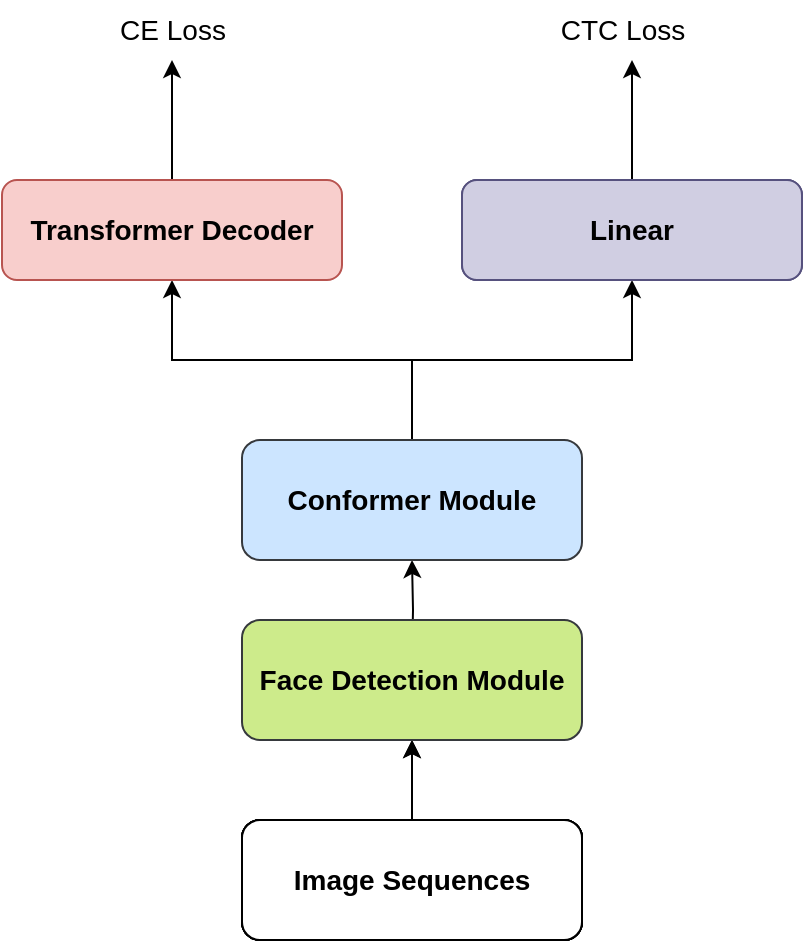 <mxfile version="20.8.3" type="github">
  <diagram id="pE2xlnz7-cDqn9axEjQr" name="第 1 页">
    <mxGraphModel dx="1434" dy="774" grid="1" gridSize="10" guides="1" tooltips="1" connect="1" arrows="1" fold="1" page="1" pageScale="1" pageWidth="827" pageHeight="1169" math="0" shadow="0">
      <root>
        <mxCell id="0" />
        <mxCell id="1" parent="0" />
        <mxCell id="L3tKkdkCrG2Vyof91Brv-3" value="" style="edgeStyle=orthogonalEdgeStyle;rounded=0;orthogonalLoop=1;jettySize=auto;html=1;" edge="1" parent="1" source="L3tKkdkCrG2Vyof91Brv-1">
          <mxGeometry relative="1" as="geometry">
            <mxPoint x="395" y="440" as="targetPoint" />
          </mxGeometry>
        </mxCell>
        <mxCell id="L3tKkdkCrG2Vyof91Brv-1" value="Image Sequences" style="rounded=1;whiteSpace=wrap;html=1;" vertex="1" parent="1">
          <mxGeometry x="310" y="480" width="170" height="60" as="geometry" />
        </mxCell>
        <mxCell id="L3tKkdkCrG2Vyof91Brv-5" value="" style="edgeStyle=orthogonalEdgeStyle;rounded=0;orthogonalLoop=1;jettySize=auto;html=1;" edge="1" parent="1" target="L3tKkdkCrG2Vyof91Brv-4">
          <mxGeometry relative="1" as="geometry">
            <mxPoint x="395" y="400" as="sourcePoint" />
          </mxGeometry>
        </mxCell>
        <mxCell id="L3tKkdkCrG2Vyof91Brv-7" style="edgeStyle=orthogonalEdgeStyle;rounded=0;orthogonalLoop=1;jettySize=auto;html=1;exitX=0.5;exitY=0;exitDx=0;exitDy=0;entryX=0.5;entryY=1;entryDx=0;entryDy=0;" edge="1" parent="1" source="L3tKkdkCrG2Vyof91Brv-4" target="L3tKkdkCrG2Vyof91Brv-14">
          <mxGeometry relative="1" as="geometry">
            <mxPoint x="510" y="230" as="targetPoint" />
          </mxGeometry>
        </mxCell>
        <mxCell id="L3tKkdkCrG2Vyof91Brv-13" style="edgeStyle=orthogonalEdgeStyle;rounded=0;orthogonalLoop=1;jettySize=auto;html=1;exitX=0.5;exitY=0;exitDx=0;exitDy=0;entryX=0.5;entryY=1;entryDx=0;entryDy=0;" edge="1" parent="1" source="L3tKkdkCrG2Vyof91Brv-4" target="L3tKkdkCrG2Vyof91Brv-15">
          <mxGeometry relative="1" as="geometry">
            <mxPoint x="280" y="230" as="targetPoint" />
          </mxGeometry>
        </mxCell>
        <mxCell id="L3tKkdkCrG2Vyof91Brv-4" value="Conformer Module" style="rounded=1;whiteSpace=wrap;html=1;fillColor=#cce5ff;strokeColor=#36393d;fontStyle=1;fontSize=14;" vertex="1" parent="1">
          <mxGeometry x="310" y="290" width="170" height="60" as="geometry" />
        </mxCell>
        <mxCell id="L3tKkdkCrG2Vyof91Brv-14" value="Linear" style="rounded=1;whiteSpace=wrap;html=1;fillColor=#d0cee2;strokeColor=#56517e;" vertex="1" parent="1">
          <mxGeometry x="420" y="160" width="170" height="50" as="geometry" />
        </mxCell>
        <mxCell id="L3tKkdkCrG2Vyof91Brv-27" value="" style="edgeStyle=orthogonalEdgeStyle;rounded=0;orthogonalLoop=1;jettySize=auto;html=1;fontSize=14;" edge="1" parent="1" source="L3tKkdkCrG2Vyof91Brv-15">
          <mxGeometry relative="1" as="geometry">
            <mxPoint x="275" y="100" as="targetPoint" />
          </mxGeometry>
        </mxCell>
        <mxCell id="L3tKkdkCrG2Vyof91Brv-15" value="Transformer Decoder" style="rounded=1;whiteSpace=wrap;html=1;fillColor=#f8cecc;strokeColor=#b85450;fontStyle=1;fontSize=14;" vertex="1" parent="1">
          <mxGeometry x="190" y="160" width="170" height="50" as="geometry" />
        </mxCell>
        <mxCell id="L3tKkdkCrG2Vyof91Brv-16" value="Image Sequences" style="rounded=1;whiteSpace=wrap;html=1;" vertex="1" parent="1">
          <mxGeometry x="310" y="480" width="170" height="60" as="geometry" />
        </mxCell>
        <mxCell id="L3tKkdkCrG2Vyof91Brv-18" value="Image Sequences" style="rounded=1;whiteSpace=wrap;html=1;fontStyle=1" vertex="1" parent="1">
          <mxGeometry x="310" y="480" width="170" height="60" as="geometry" />
        </mxCell>
        <mxCell id="L3tKkdkCrG2Vyof91Brv-29" value="" style="edgeStyle=orthogonalEdgeStyle;rounded=0;orthogonalLoop=1;jettySize=auto;html=1;fontSize=14;" edge="1" parent="1" source="L3tKkdkCrG2Vyof91Brv-20">
          <mxGeometry relative="1" as="geometry">
            <mxPoint x="505" y="100" as="targetPoint" />
          </mxGeometry>
        </mxCell>
        <mxCell id="L3tKkdkCrG2Vyof91Brv-20" value="Linear" style="rounded=1;whiteSpace=wrap;html=1;fillColor=#d0cee2;strokeColor=#56517e;fontStyle=1;fontSize=14;" vertex="1" parent="1">
          <mxGeometry x="420" y="160" width="170" height="50" as="geometry" />
        </mxCell>
        <mxCell id="L3tKkdkCrG2Vyof91Brv-21" value="Image Sequences" style="rounded=1;whiteSpace=wrap;html=1;fontStyle=1" vertex="1" parent="1">
          <mxGeometry x="310" y="480" width="170" height="60" as="geometry" />
        </mxCell>
        <mxCell id="L3tKkdkCrG2Vyof91Brv-25" value="" style="edgeStyle=orthogonalEdgeStyle;rounded=0;orthogonalLoop=1;jettySize=auto;html=1;fontSize=14;" edge="1" parent="1" source="L3tKkdkCrG2Vyof91Brv-23" target="L3tKkdkCrG2Vyof91Brv-24">
          <mxGeometry relative="1" as="geometry" />
        </mxCell>
        <mxCell id="L3tKkdkCrG2Vyof91Brv-23" value="Image Sequences" style="rounded=1;whiteSpace=wrap;html=1;fontStyle=1;fontSize=14;" vertex="1" parent="1">
          <mxGeometry x="310" y="480" width="170" height="60" as="geometry" />
        </mxCell>
        <mxCell id="L3tKkdkCrG2Vyof91Brv-24" value="Face Detection Module" style="rounded=1;whiteSpace=wrap;html=1;fillColor=#cdeb8b;strokeColor=#36393d;fontStyle=1;fontSize=14;" vertex="1" parent="1">
          <mxGeometry x="310" y="380" width="170" height="60" as="geometry" />
        </mxCell>
        <mxCell id="L3tKkdkCrG2Vyof91Brv-30" value="CE Loss" style="text;html=1;align=center;verticalAlign=middle;resizable=0;points=[];autosize=1;strokeColor=none;fillColor=none;fontSize=14;" vertex="1" parent="1">
          <mxGeometry x="235" y="70" width="80" height="30" as="geometry" />
        </mxCell>
        <mxCell id="L3tKkdkCrG2Vyof91Brv-31" value="CTC Loss" style="text;html=1;align=center;verticalAlign=middle;resizable=0;points=[];autosize=1;strokeColor=none;fillColor=none;fontSize=14;" vertex="1" parent="1">
          <mxGeometry x="455" y="70" width="90" height="30" as="geometry" />
        </mxCell>
      </root>
    </mxGraphModel>
  </diagram>
</mxfile>
